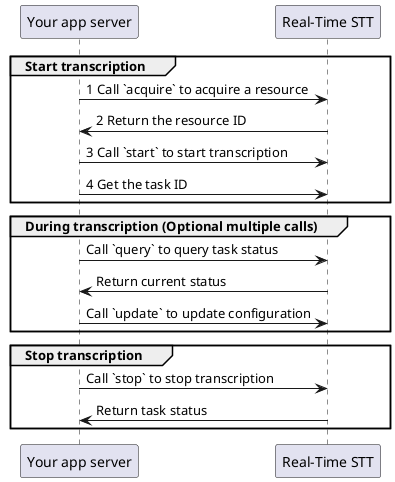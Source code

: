 @startuml

participant "Your app server" as APP
participant "Real-Time STT" as RTT

group Start transcription
APP -> RTT: 1 Call `acquire` to acquire a resource
RTT -> APP: 2 Return the resource ID
APP -> RTT: 3 Call `start` to start transcription
RTT <- APP: 4 Get the task ID
end

group During transcription (Optional multiple calls)
APP -> RTT: Call `query` to query task status
RTT -> APP: Return current status
APP -> RTT: Call `update` to update configuration
end

group Stop transcription
APP -> RTT: Call `stop` to stop transcription
RTT -> APP: Return task status
end

@enduml